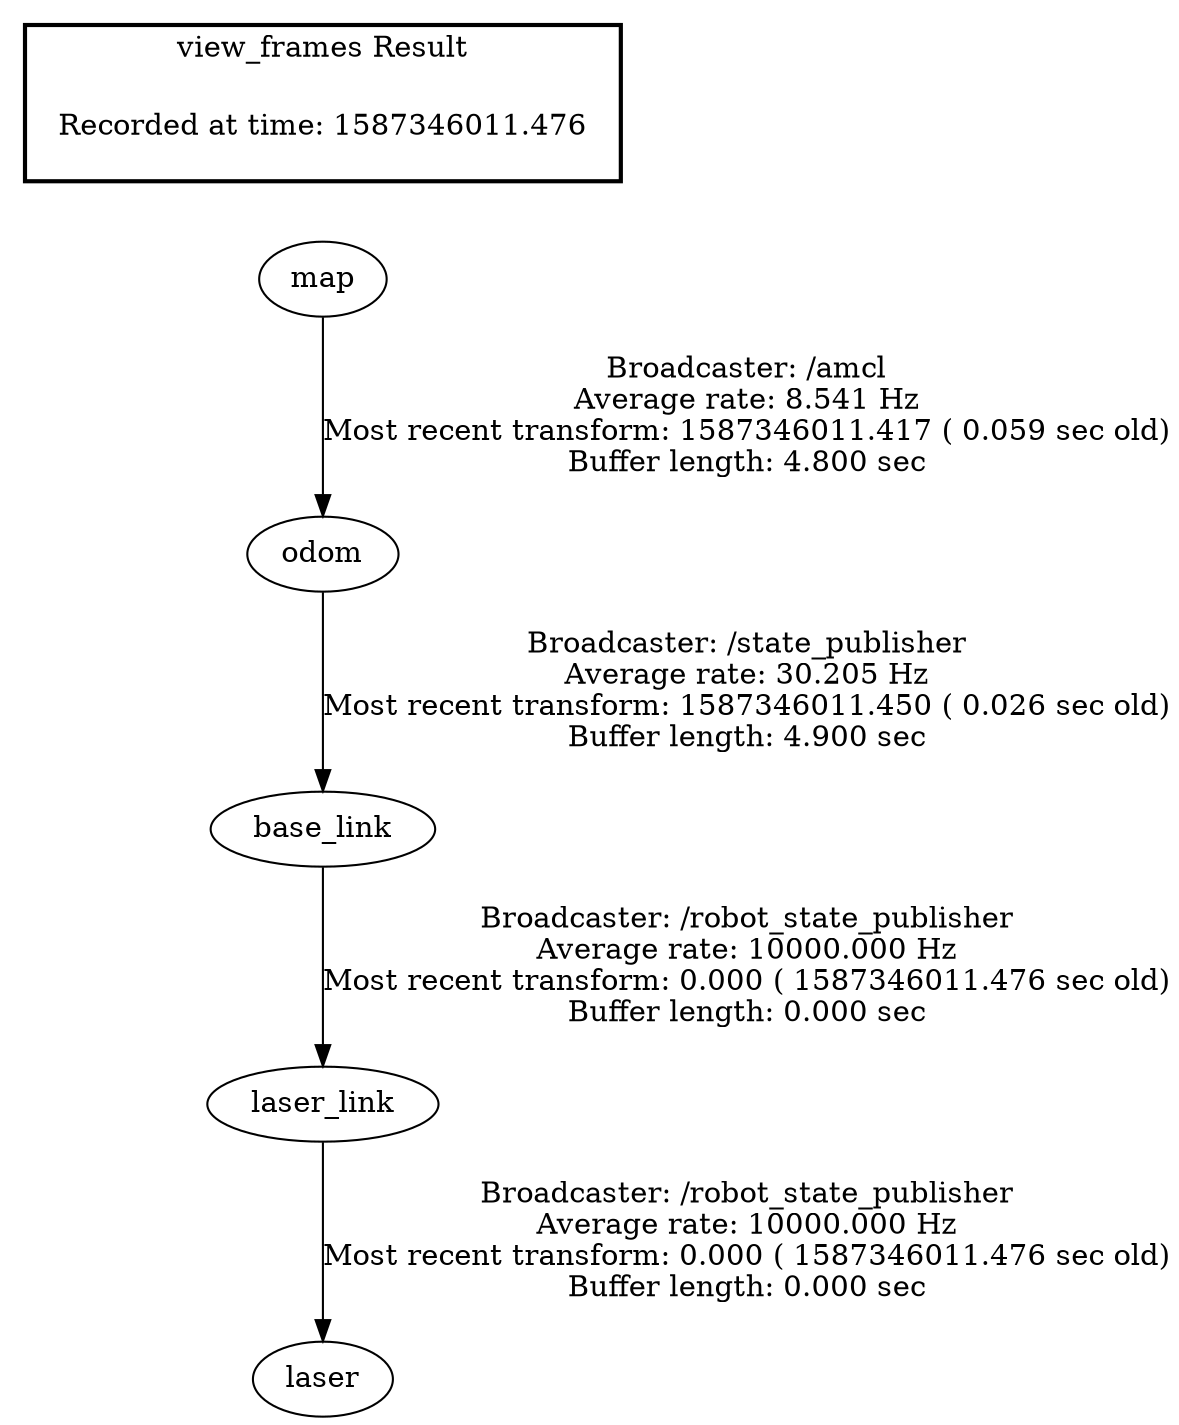 digraph G {
"odom" -> "base_link"[label="Broadcaster: /state_publisher\nAverage rate: 30.205 Hz\nMost recent transform: 1587346011.450 ( 0.026 sec old)\nBuffer length: 4.900 sec\n"];
"map" -> "odom"[label="Broadcaster: /amcl\nAverage rate: 8.541 Hz\nMost recent transform: 1587346011.417 ( 0.059 sec old)\nBuffer length: 4.800 sec\n"];
"base_link" -> "laser_link"[label="Broadcaster: /robot_state_publisher\nAverage rate: 10000.000 Hz\nMost recent transform: 0.000 ( 1587346011.476 sec old)\nBuffer length: 0.000 sec\n"];
"laser_link" -> "laser"[label="Broadcaster: /robot_state_publisher\nAverage rate: 10000.000 Hz\nMost recent transform: 0.000 ( 1587346011.476 sec old)\nBuffer length: 0.000 sec\n"];
edge [style=invis];
 subgraph cluster_legend { style=bold; color=black; label ="view_frames Result";
"Recorded at time: 1587346011.476"[ shape=plaintext ] ;
 }->"map";
}
